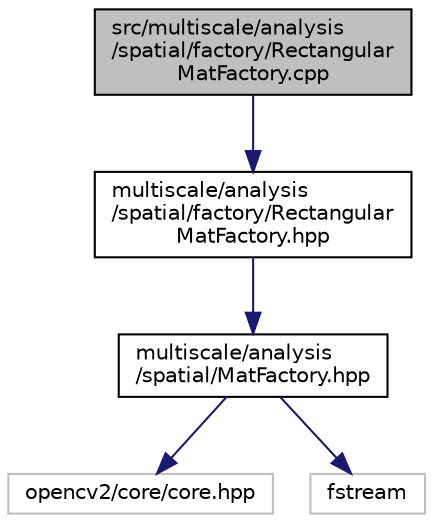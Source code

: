 digraph "src/multiscale/analysis/spatial/factory/RectangularMatFactory.cpp"
{
  edge [fontname="Helvetica",fontsize="10",labelfontname="Helvetica",labelfontsize="10"];
  node [fontname="Helvetica",fontsize="10",shape=record];
  Node1 [label="src/multiscale/analysis\l/spatial/factory/Rectangular\lMatFactory.cpp",height=0.2,width=0.4,color="black", fillcolor="grey75", style="filled" fontcolor="black"];
  Node1 -> Node2 [color="midnightblue",fontsize="10",style="solid"];
  Node2 [label="multiscale/analysis\l/spatial/factory/Rectangular\lMatFactory.hpp",height=0.2,width=0.4,color="black", fillcolor="white", style="filled",URL="$RectangularMatFactory_8hpp.html"];
  Node2 -> Node3 [color="midnightblue",fontsize="10",style="solid"];
  Node3 [label="multiscale/analysis\l/spatial/MatFactory.hpp",height=0.2,width=0.4,color="black", fillcolor="white", style="filled",URL="$MatFactory_8hpp.html"];
  Node3 -> Node4 [color="midnightblue",fontsize="10",style="solid"];
  Node4 [label="opencv2/core/core.hpp",height=0.2,width=0.4,color="grey75", fillcolor="white", style="filled"];
  Node3 -> Node5 [color="midnightblue",fontsize="10",style="solid"];
  Node5 [label="fstream",height=0.2,width=0.4,color="grey75", fillcolor="white", style="filled"];
}
